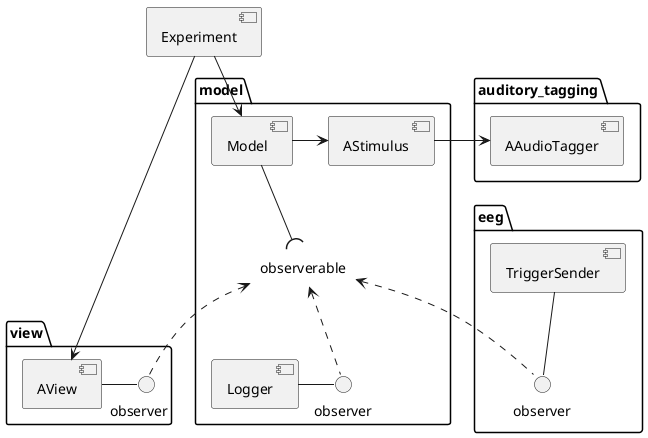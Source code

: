 @startuml
package model {
    component Model
    label observerable as observer
    Model --( observer

    component Logger
    () observer as logger_observer
    Logger -r- logger_observer

    component AStimulus

    Model -r-> AStimulus
}

package view {
    component AView
    () "observer    " as view_observer
    AView -r- view_observer

}

package eeg {
    component TriggerSender
    () observer as trigger_observer
    TriggerSender -- trigger_observer
}

package auditory_tagging {
    component AAudioTagger
}

component Experiment
Experiment --> Model
Experiment --> AView

observer <.. view_observer
observer <.. logger_observer
observer <.. trigger_observer

AStimulus -l-> AAudioTagger
@enduml
